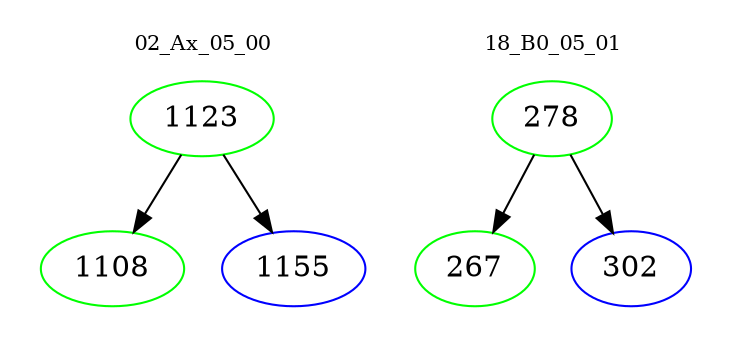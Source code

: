 digraph{
subgraph cluster_0 {
color = white
label = "02_Ax_05_00";
fontsize=10;
T0_1123 [label="1123", color="green"]
T0_1123 -> T0_1108 [color="black"]
T0_1108 [label="1108", color="green"]
T0_1123 -> T0_1155 [color="black"]
T0_1155 [label="1155", color="blue"]
}
subgraph cluster_1 {
color = white
label = "18_B0_05_01";
fontsize=10;
T1_278 [label="278", color="green"]
T1_278 -> T1_267 [color="black"]
T1_267 [label="267", color="green"]
T1_278 -> T1_302 [color="black"]
T1_302 [label="302", color="blue"]
}
}
